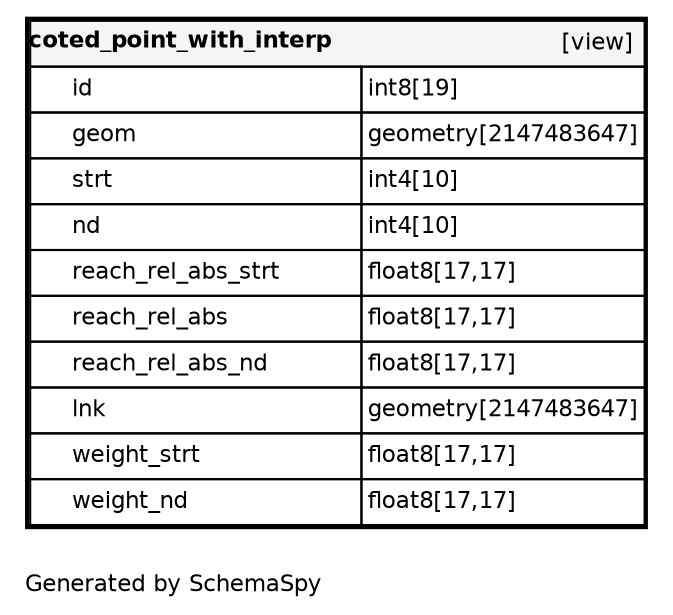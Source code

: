 digraph "oneDegreeRelationshipsDiagram" {
  graph [    rankdir="RL"    bgcolor="#ffffff"    label="\nGenerated by SchemaSpy"    labeljust="l"    nodesep="0.18"    ranksep="0.46"    fontname="Helvetica"    fontsize="11"    ration="compress"  ];  node [    fontname="Helvetica"    fontsize="11"    shape="plaintext"  ];  edge [    arrowsize="0.8"  ];
  "coted_point_with_interp" [
   label=<
    <TABLE BORDER="2" CELLBORDER="1" CELLSPACING="0" BGCOLOR="#ffffff">
      <TR><TD COLSPAN="4"  BGCOLOR="#f5f5f5"><TABLE BORDER="0" CELLSPACING="0"><TR><TD ALIGN="LEFT" FIXEDSIZE="TRUE" WIDTH="138" HEIGHT="16"><B>coted_point_with_interp</B></TD><TD ALIGN="RIGHT">[view]</TD></TR></TABLE></TD></TR>
      <TR><TD PORT="id" COLSPAN="2" ALIGN="LEFT"><TABLE BORDER="0" CELLSPACING="0" ALIGN="LEFT"><TR ALIGN="LEFT"><TD ALIGN="LEFT" FIXEDSIZE="TRUE" WIDTH="15" HEIGHT="16"></TD><TD ALIGN="LEFT" FIXEDSIZE="TRUE" WIDTH="138" HEIGHT="16">id</TD></TR></TABLE></TD><TD PORT="id.type" ALIGN="LEFT">int8[19]</TD></TR>
      <TR><TD PORT="geom" COLSPAN="2" ALIGN="LEFT"><TABLE BORDER="0" CELLSPACING="0" ALIGN="LEFT"><TR ALIGN="LEFT"><TD ALIGN="LEFT" FIXEDSIZE="TRUE" WIDTH="15" HEIGHT="16"></TD><TD ALIGN="LEFT" FIXEDSIZE="TRUE" WIDTH="138" HEIGHT="16">geom</TD></TR></TABLE></TD><TD PORT="geom.type" ALIGN="LEFT">geometry[2147483647]</TD></TR>
      <TR><TD PORT="strt" COLSPAN="2" ALIGN="LEFT"><TABLE BORDER="0" CELLSPACING="0" ALIGN="LEFT"><TR ALIGN="LEFT"><TD ALIGN="LEFT" FIXEDSIZE="TRUE" WIDTH="15" HEIGHT="16"></TD><TD ALIGN="LEFT" FIXEDSIZE="TRUE" WIDTH="138" HEIGHT="16">strt</TD></TR></TABLE></TD><TD PORT="strt.type" ALIGN="LEFT">int4[10]</TD></TR>
      <TR><TD PORT="nd" COLSPAN="2" ALIGN="LEFT"><TABLE BORDER="0" CELLSPACING="0" ALIGN="LEFT"><TR ALIGN="LEFT"><TD ALIGN="LEFT" FIXEDSIZE="TRUE" WIDTH="15" HEIGHT="16"></TD><TD ALIGN="LEFT" FIXEDSIZE="TRUE" WIDTH="138" HEIGHT="16">nd</TD></TR></TABLE></TD><TD PORT="nd.type" ALIGN="LEFT">int4[10]</TD></TR>
      <TR><TD PORT="reach_rel_abs_strt" COLSPAN="2" ALIGN="LEFT"><TABLE BORDER="0" CELLSPACING="0" ALIGN="LEFT"><TR ALIGN="LEFT"><TD ALIGN="LEFT" FIXEDSIZE="TRUE" WIDTH="15" HEIGHT="16"></TD><TD ALIGN="LEFT" FIXEDSIZE="TRUE" WIDTH="138" HEIGHT="16">reach_rel_abs_strt</TD></TR></TABLE></TD><TD PORT="reach_rel_abs_strt.type" ALIGN="LEFT">float8[17,17]</TD></TR>
      <TR><TD PORT="reach_rel_abs" COLSPAN="2" ALIGN="LEFT"><TABLE BORDER="0" CELLSPACING="0" ALIGN="LEFT"><TR ALIGN="LEFT"><TD ALIGN="LEFT" FIXEDSIZE="TRUE" WIDTH="15" HEIGHT="16"></TD><TD ALIGN="LEFT" FIXEDSIZE="TRUE" WIDTH="138" HEIGHT="16">reach_rel_abs</TD></TR></TABLE></TD><TD PORT="reach_rel_abs.type" ALIGN="LEFT">float8[17,17]</TD></TR>
      <TR><TD PORT="reach_rel_abs_nd" COLSPAN="2" ALIGN="LEFT"><TABLE BORDER="0" CELLSPACING="0" ALIGN="LEFT"><TR ALIGN="LEFT"><TD ALIGN="LEFT" FIXEDSIZE="TRUE" WIDTH="15" HEIGHT="16"></TD><TD ALIGN="LEFT" FIXEDSIZE="TRUE" WIDTH="138" HEIGHT="16">reach_rel_abs_nd</TD></TR></TABLE></TD><TD PORT="reach_rel_abs_nd.type" ALIGN="LEFT">float8[17,17]</TD></TR>
      <TR><TD PORT="lnk" COLSPAN="2" ALIGN="LEFT"><TABLE BORDER="0" CELLSPACING="0" ALIGN="LEFT"><TR ALIGN="LEFT"><TD ALIGN="LEFT" FIXEDSIZE="TRUE" WIDTH="15" HEIGHT="16"></TD><TD ALIGN="LEFT" FIXEDSIZE="TRUE" WIDTH="138" HEIGHT="16">lnk</TD></TR></TABLE></TD><TD PORT="lnk.type" ALIGN="LEFT">geometry[2147483647]</TD></TR>
      <TR><TD PORT="weight_strt" COLSPAN="2" ALIGN="LEFT"><TABLE BORDER="0" CELLSPACING="0" ALIGN="LEFT"><TR ALIGN="LEFT"><TD ALIGN="LEFT" FIXEDSIZE="TRUE" WIDTH="15" HEIGHT="16"></TD><TD ALIGN="LEFT" FIXEDSIZE="TRUE" WIDTH="138" HEIGHT="16">weight_strt</TD></TR></TABLE></TD><TD PORT="weight_strt.type" ALIGN="LEFT">float8[17,17]</TD></TR>
      <TR><TD PORT="weight_nd" COLSPAN="2" ALIGN="LEFT"><TABLE BORDER="0" CELLSPACING="0" ALIGN="LEFT"><TR ALIGN="LEFT"><TD ALIGN="LEFT" FIXEDSIZE="TRUE" WIDTH="15" HEIGHT="16"></TD><TD ALIGN="LEFT" FIXEDSIZE="TRUE" WIDTH="138" HEIGHT="16">weight_nd</TD></TR></TABLE></TD><TD PORT="weight_nd.type" ALIGN="LEFT">float8[17,17]</TD></TR>
    </TABLE>>
    URL="../../tables/coted_point_with_interp.html"
    target="_top"
    tooltip="coted_point_with_interp"
  ];
}
